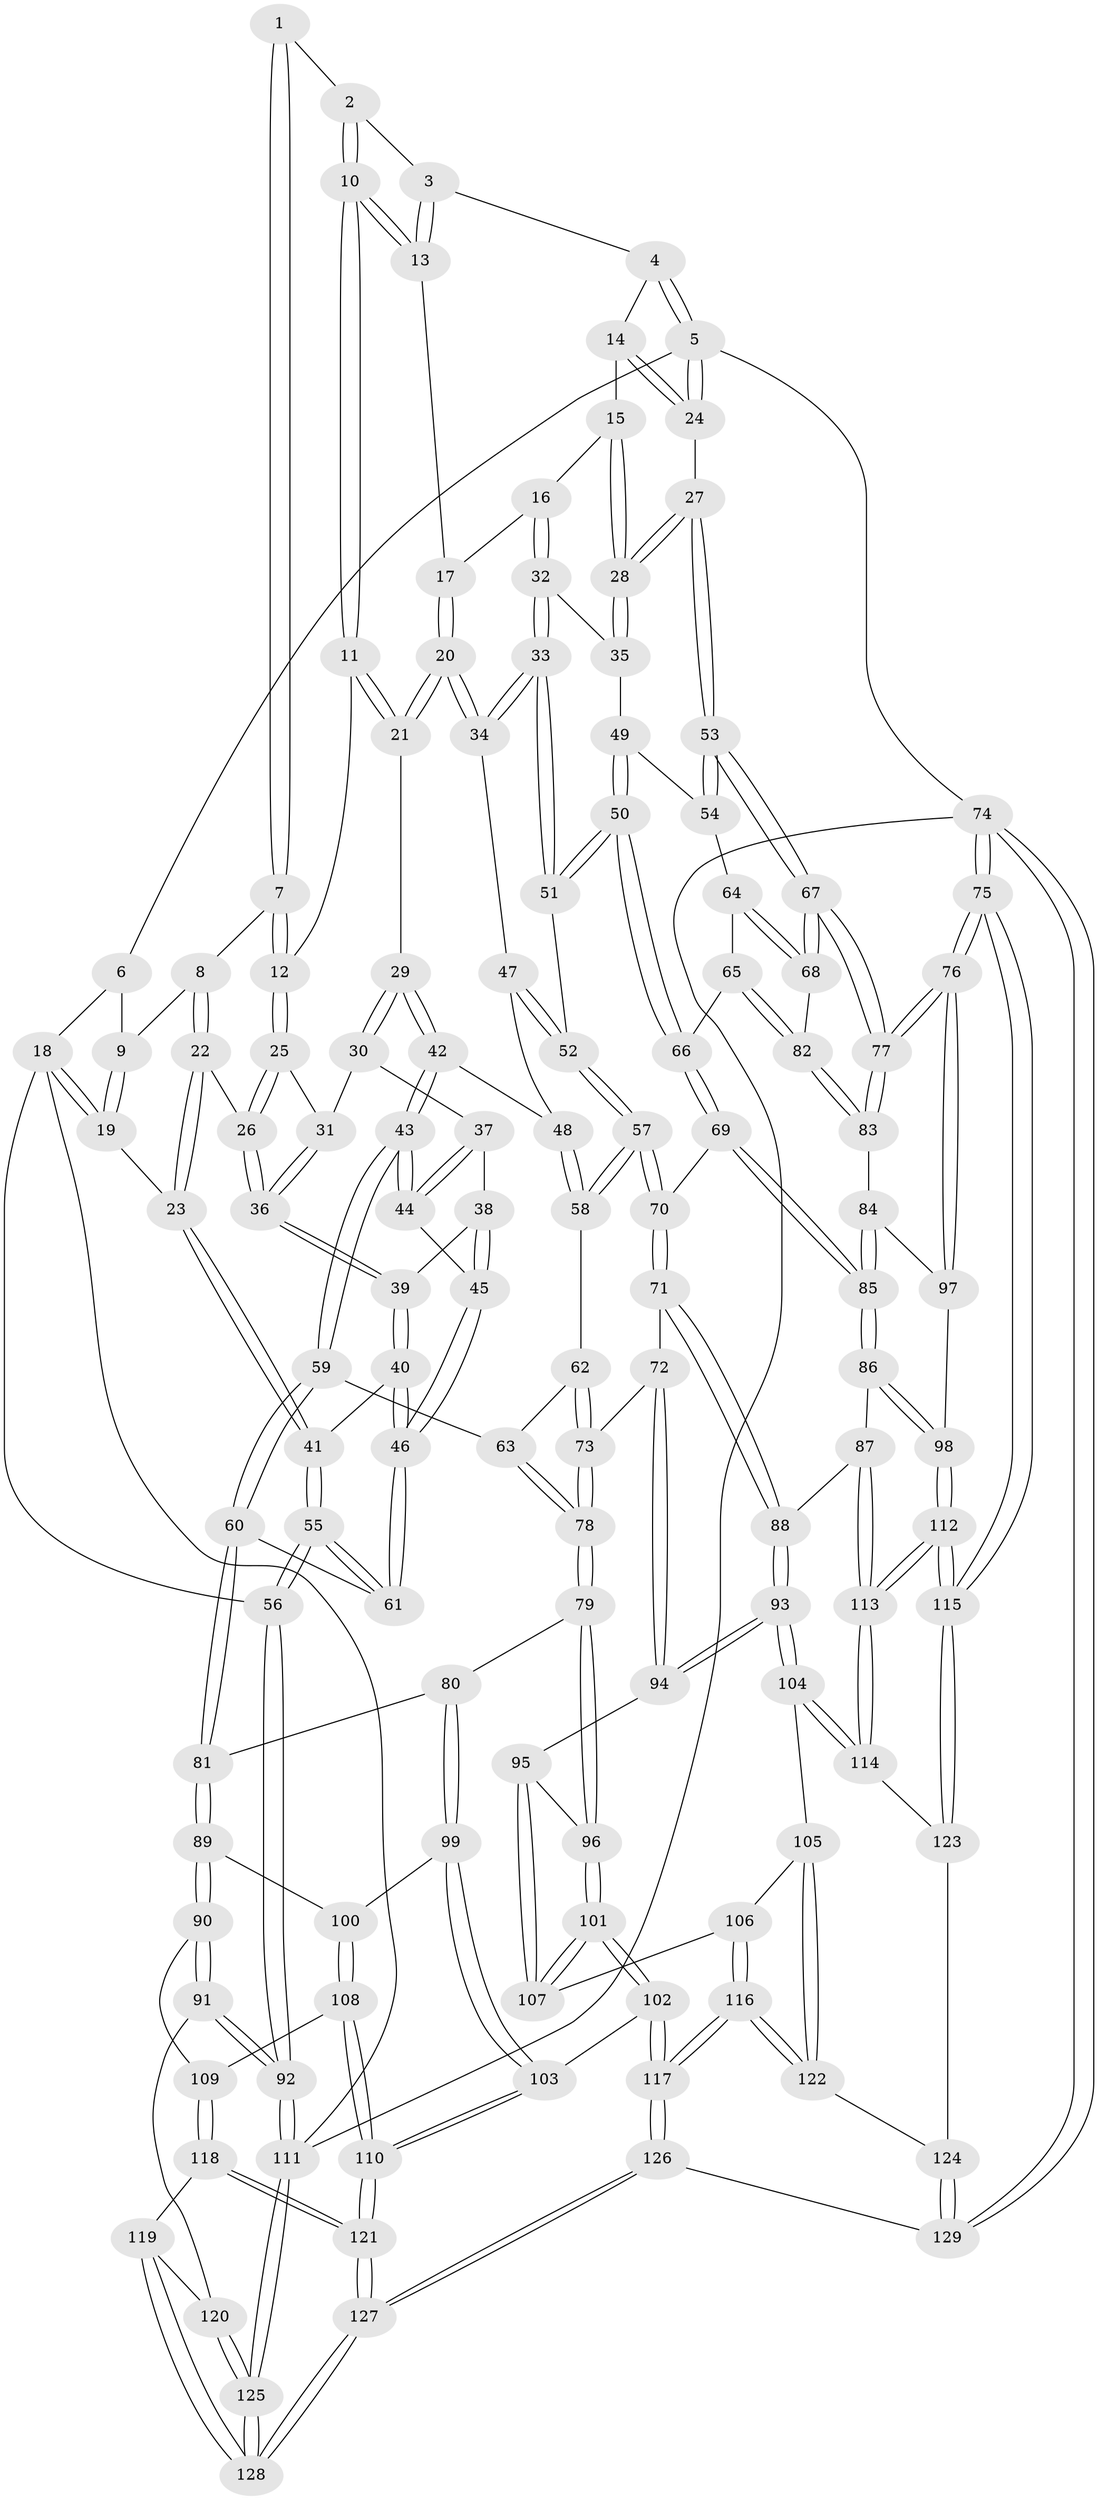 // Generated by graph-tools (version 1.1) at 2025/02/03/09/25 05:02:02]
// undirected, 129 vertices, 319 edges
graph export_dot {
graph [start="1"]
  node [color=gray90,style=filled];
  1 [pos="+0.26434654023911525+0"];
  2 [pos="+0.4945579125279767+0"];
  3 [pos="+0.7769224526863635+0"];
  4 [pos="+0.9221660824904498+0"];
  5 [pos="+1+0"];
  6 [pos="+0.1369505319086267+0"];
  7 [pos="+0.2893287826816145+0.047418169864920874"];
  8 [pos="+0.1495784691743085+0.1142038708048085"];
  9 [pos="+0.0660201217529973+0.0444569552790672"];
  10 [pos="+0.5178113327283966+0.08350194581458158"];
  11 [pos="+0.49963137098593813+0.11963404013547517"];
  12 [pos="+0.322470827786156+0.10290982869611007"];
  13 [pos="+0.7252901823792082+0.02009476537291429"];
  14 [pos="+0.8810574503553809+0.12860258963382595"];
  15 [pos="+0.871461997346434+0.1437573096305161"];
  16 [pos="+0.8247136469600104+0.1728441013047244"];
  17 [pos="+0.728933173620917+0.039509964506025876"];
  18 [pos="+0+0.21668751795150984"];
  19 [pos="+0+0.20412784486597815"];
  20 [pos="+0.590947718582546+0.243086012111343"];
  21 [pos="+0.5194100684820532+0.1581652892105799"];
  22 [pos="+0.10225198487755281+0.21158846497935432"];
  23 [pos="+0+0.21481062793720282"];
  24 [pos="+1+0"];
  25 [pos="+0.31608437287143115+0.14153059068115245"];
  26 [pos="+0.11220675729203541+0.21924267549538518"];
  27 [pos="+1+0.17973611611996773"];
  28 [pos="+1+0.19567915254150922"];
  29 [pos="+0.3825433201289719+0.2704066485854974"];
  30 [pos="+0.31588338851650893+0.19286444651903423"];
  31 [pos="+0.31547699695558207+0.18803604723209175"];
  32 [pos="+0.8179438985087042+0.25808474745827975"];
  33 [pos="+0.7691816496942256+0.32666788954779724"];
  34 [pos="+0.593749633001633+0.25300796231904216"];
  35 [pos="+1+0.2636437227818997"];
  36 [pos="+0.12491339780682666+0.2337527385174373"];
  37 [pos="+0.261417001007822+0.26367820596979186"];
  38 [pos="+0.24211821144775228+0.2724868319664019"];
  39 [pos="+0.14543321876990473+0.2638433780146743"];
  40 [pos="+0.14200390649988415+0.37097722229176405"];
  41 [pos="+0.0839152090490388+0.3714135672641357"];
  42 [pos="+0.41376113248242+0.346500270306459"];
  43 [pos="+0.3800668620328144+0.39974159731844"];
  44 [pos="+0.3105977341874172+0.3642282384203441"];
  45 [pos="+0.2221897788445122+0.3655879244936504"];
  46 [pos="+0.16967769543664707+0.3994076871988262"];
  47 [pos="+0.562880721127363+0.286589902350837"];
  48 [pos="+0.5211606430860259+0.31927460366436555"];
  49 [pos="+0.9516771606242852+0.36892822373767326"];
  50 [pos="+0.8049451699765372+0.4319533393636852"];
  51 [pos="+0.7791019480850956+0.3813619509431398"];
  52 [pos="+0.6115217520930164+0.4436441985761131"];
  53 [pos="+1+0.40663678240180096"];
  54 [pos="+1+0.40809772979170245"];
  55 [pos="+0+0.5581785146073046"];
  56 [pos="+0+0.5818429313321334"];
  57 [pos="+0.5564424390732751+0.49296296056958916"];
  58 [pos="+0.554079598195795+0.4920687719676946"];
  59 [pos="+0.3748562728437589+0.48016669959073244"];
  60 [pos="+0.25883544476069564+0.5645223601722423"];
  61 [pos="+0.18897353498003+0.518503809902177"];
  62 [pos="+0.48311327982778307+0.49911171848111113"];
  63 [pos="+0.38649317945125256+0.4852631605134738"];
  64 [pos="+0.9546388340849744+0.44120075245708446"];
  65 [pos="+0.8235847002841594+0.47891618993972024"];
  66 [pos="+0.8148919951404059+0.47369887125812077"];
  67 [pos="+1+0.5349703814497766"];
  68 [pos="+1+0.5246196556251113"];
  69 [pos="+0.7615786653353817+0.5328140859744233"];
  70 [pos="+0.6200079230929103+0.5831761959920708"];
  71 [pos="+0.6079580549222031+0.6166292651019867"];
  72 [pos="+0.5258916716018289+0.661494464951704"];
  73 [pos="+0.5070314426563916+0.6677962302194952"];
  74 [pos="+1+1"];
  75 [pos="+1+1"];
  76 [pos="+1+1"];
  77 [pos="+1+0.7162608526623653"];
  78 [pos="+0.4867681824950364+0.6798271745661596"];
  79 [pos="+0.45159863754536195+0.7234366330904489"];
  80 [pos="+0.41068531964151506+0.7213818518904893"];
  81 [pos="+0.2593921052740198+0.5743085812309742"];
  82 [pos="+0.8684508355123273+0.5198323274494471"];
  83 [pos="+0.9216469601091551+0.6556851063592264"];
  84 [pos="+0.8885527168991937+0.6940591070407439"];
  85 [pos="+0.7691835135547178+0.7179639345548928"];
  86 [pos="+0.7463455298976596+0.7446386847086639"];
  87 [pos="+0.7058129803782076+0.7634710724955888"];
  88 [pos="+0.7023736943822168+0.7646819052991177"];
  89 [pos="+0.1769085542177884+0.7368666030235796"];
  90 [pos="+0.10189061340087437+0.7874504848559326"];
  91 [pos="+0.07819836731494131+0.7934961340254574"];
  92 [pos="+0+0.6980550244360881"];
  93 [pos="+0.6933875602346655+0.7770817408433347"];
  94 [pos="+0.6258859574017317+0.7844635091824871"];
  95 [pos="+0.6176348173044091+0.7871718359030474"];
  96 [pos="+0.4864525908819298+0.7861973281881139"];
  97 [pos="+0.8996976121309623+0.7511162432093444"];
  98 [pos="+0.8673692454722086+0.8366406537404957"];
  99 [pos="+0.3364657613183848+0.7935116879360822"];
  100 [pos="+0.31251970833653453+0.7987175817544707"];
  101 [pos="+0.4830824095592356+0.8759426736945403"];
  102 [pos="+0.4695029872431543+0.8992404039574398"];
  103 [pos="+0.400877092144175+0.90876461612063"];
  104 [pos="+0.6936814109188205+0.8180439749743998"];
  105 [pos="+0.6449082791416553+0.8985540707773277"];
  106 [pos="+0.593469737595073+0.8955214471657362"];
  107 [pos="+0.569667973575044+0.8799800348682318"];
  108 [pos="+0.2915068044481045+0.8549725047020333"];
  109 [pos="+0.23162338379863318+0.8901142524662216"];
  110 [pos="+0.35130363499163497+0.9475287532859009"];
  111 [pos="+0+1"];
  112 [pos="+0.8968416185675592+0.9243639698475711"];
  113 [pos="+0.8559699968385034+0.9145497341870649"];
  114 [pos="+0.7535408990823373+0.9026131491767773"];
  115 [pos="+1+1"];
  116 [pos="+0.5548021814726979+1"];
  117 [pos="+0.5326901312617089+1"];
  118 [pos="+0.2377901013570154+0.9171650386609465"];
  119 [pos="+0.15174034031904285+0.961715886303039"];
  120 [pos="+0.08057543383906651+0.8140024040786032"];
  121 [pos="+0.3084030232105949+1"];
  122 [pos="+0.6557261470419605+0.9440085149385267"];
  123 [pos="+0.7264880258179828+0.9470501331714147"];
  124 [pos="+0.6951907550747843+0.9681250603143442"];
  125 [pos="+0+1"];
  126 [pos="+0.5210420945866535+1"];
  127 [pos="+0.2747953095222229+1"];
  128 [pos="+0.17169079073772667+1"];
  129 [pos="+0.7369223664566548+1"];
  1 -- 2;
  1 -- 7;
  1 -- 7;
  2 -- 3;
  2 -- 10;
  2 -- 10;
  3 -- 4;
  3 -- 13;
  3 -- 13;
  4 -- 5;
  4 -- 5;
  4 -- 14;
  5 -- 6;
  5 -- 24;
  5 -- 24;
  5 -- 74;
  6 -- 9;
  6 -- 18;
  7 -- 8;
  7 -- 12;
  7 -- 12;
  8 -- 9;
  8 -- 22;
  8 -- 22;
  9 -- 19;
  9 -- 19;
  10 -- 11;
  10 -- 11;
  10 -- 13;
  10 -- 13;
  11 -- 12;
  11 -- 21;
  11 -- 21;
  12 -- 25;
  12 -- 25;
  13 -- 17;
  14 -- 15;
  14 -- 24;
  14 -- 24;
  15 -- 16;
  15 -- 28;
  15 -- 28;
  16 -- 17;
  16 -- 32;
  16 -- 32;
  17 -- 20;
  17 -- 20;
  18 -- 19;
  18 -- 19;
  18 -- 56;
  18 -- 111;
  19 -- 23;
  20 -- 21;
  20 -- 21;
  20 -- 34;
  20 -- 34;
  21 -- 29;
  22 -- 23;
  22 -- 23;
  22 -- 26;
  23 -- 41;
  23 -- 41;
  24 -- 27;
  25 -- 26;
  25 -- 26;
  25 -- 31;
  26 -- 36;
  26 -- 36;
  27 -- 28;
  27 -- 28;
  27 -- 53;
  27 -- 53;
  28 -- 35;
  28 -- 35;
  29 -- 30;
  29 -- 30;
  29 -- 42;
  29 -- 42;
  30 -- 31;
  30 -- 37;
  31 -- 36;
  31 -- 36;
  32 -- 33;
  32 -- 33;
  32 -- 35;
  33 -- 34;
  33 -- 34;
  33 -- 51;
  33 -- 51;
  34 -- 47;
  35 -- 49;
  36 -- 39;
  36 -- 39;
  37 -- 38;
  37 -- 44;
  37 -- 44;
  38 -- 39;
  38 -- 45;
  38 -- 45;
  39 -- 40;
  39 -- 40;
  40 -- 41;
  40 -- 46;
  40 -- 46;
  41 -- 55;
  41 -- 55;
  42 -- 43;
  42 -- 43;
  42 -- 48;
  43 -- 44;
  43 -- 44;
  43 -- 59;
  43 -- 59;
  44 -- 45;
  45 -- 46;
  45 -- 46;
  46 -- 61;
  46 -- 61;
  47 -- 48;
  47 -- 52;
  47 -- 52;
  48 -- 58;
  48 -- 58;
  49 -- 50;
  49 -- 50;
  49 -- 54;
  50 -- 51;
  50 -- 51;
  50 -- 66;
  50 -- 66;
  51 -- 52;
  52 -- 57;
  52 -- 57;
  53 -- 54;
  53 -- 54;
  53 -- 67;
  53 -- 67;
  54 -- 64;
  55 -- 56;
  55 -- 56;
  55 -- 61;
  55 -- 61;
  56 -- 92;
  56 -- 92;
  57 -- 58;
  57 -- 58;
  57 -- 70;
  57 -- 70;
  58 -- 62;
  59 -- 60;
  59 -- 60;
  59 -- 63;
  60 -- 61;
  60 -- 81;
  60 -- 81;
  62 -- 63;
  62 -- 73;
  62 -- 73;
  63 -- 78;
  63 -- 78;
  64 -- 65;
  64 -- 68;
  64 -- 68;
  65 -- 66;
  65 -- 82;
  65 -- 82;
  66 -- 69;
  66 -- 69;
  67 -- 68;
  67 -- 68;
  67 -- 77;
  67 -- 77;
  68 -- 82;
  69 -- 70;
  69 -- 85;
  69 -- 85;
  70 -- 71;
  70 -- 71;
  71 -- 72;
  71 -- 88;
  71 -- 88;
  72 -- 73;
  72 -- 94;
  72 -- 94;
  73 -- 78;
  73 -- 78;
  74 -- 75;
  74 -- 75;
  74 -- 129;
  74 -- 129;
  74 -- 111;
  75 -- 76;
  75 -- 76;
  75 -- 115;
  75 -- 115;
  76 -- 77;
  76 -- 77;
  76 -- 97;
  76 -- 97;
  77 -- 83;
  77 -- 83;
  78 -- 79;
  78 -- 79;
  79 -- 80;
  79 -- 96;
  79 -- 96;
  80 -- 81;
  80 -- 99;
  80 -- 99;
  81 -- 89;
  81 -- 89;
  82 -- 83;
  82 -- 83;
  83 -- 84;
  84 -- 85;
  84 -- 85;
  84 -- 97;
  85 -- 86;
  85 -- 86;
  86 -- 87;
  86 -- 98;
  86 -- 98;
  87 -- 88;
  87 -- 113;
  87 -- 113;
  88 -- 93;
  88 -- 93;
  89 -- 90;
  89 -- 90;
  89 -- 100;
  90 -- 91;
  90 -- 91;
  90 -- 109;
  91 -- 92;
  91 -- 92;
  91 -- 120;
  92 -- 111;
  92 -- 111;
  93 -- 94;
  93 -- 94;
  93 -- 104;
  93 -- 104;
  94 -- 95;
  95 -- 96;
  95 -- 107;
  95 -- 107;
  96 -- 101;
  96 -- 101;
  97 -- 98;
  98 -- 112;
  98 -- 112;
  99 -- 100;
  99 -- 103;
  99 -- 103;
  100 -- 108;
  100 -- 108;
  101 -- 102;
  101 -- 102;
  101 -- 107;
  101 -- 107;
  102 -- 103;
  102 -- 117;
  102 -- 117;
  103 -- 110;
  103 -- 110;
  104 -- 105;
  104 -- 114;
  104 -- 114;
  105 -- 106;
  105 -- 122;
  105 -- 122;
  106 -- 107;
  106 -- 116;
  106 -- 116;
  108 -- 109;
  108 -- 110;
  108 -- 110;
  109 -- 118;
  109 -- 118;
  110 -- 121;
  110 -- 121;
  111 -- 125;
  111 -- 125;
  112 -- 113;
  112 -- 113;
  112 -- 115;
  112 -- 115;
  113 -- 114;
  113 -- 114;
  114 -- 123;
  115 -- 123;
  115 -- 123;
  116 -- 117;
  116 -- 117;
  116 -- 122;
  116 -- 122;
  117 -- 126;
  117 -- 126;
  118 -- 119;
  118 -- 121;
  118 -- 121;
  119 -- 120;
  119 -- 128;
  119 -- 128;
  120 -- 125;
  120 -- 125;
  121 -- 127;
  121 -- 127;
  122 -- 124;
  123 -- 124;
  124 -- 129;
  124 -- 129;
  125 -- 128;
  125 -- 128;
  126 -- 127;
  126 -- 127;
  126 -- 129;
  127 -- 128;
  127 -- 128;
}

